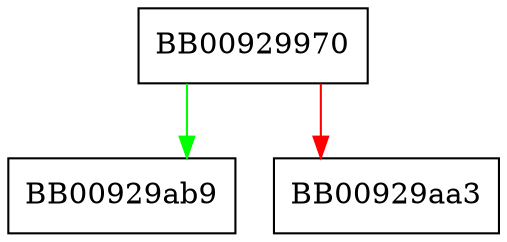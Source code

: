 digraph _Unwind_ForcedUnwind {
  node [shape="box"];
  graph [splines=ortho];
  BB00929970 -> BB00929ab9 [color="green"];
  BB00929970 -> BB00929aa3 [color="red"];
}
